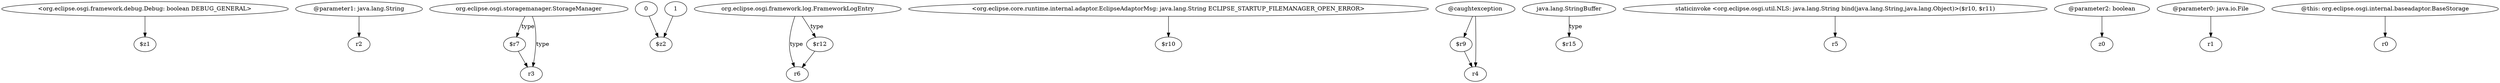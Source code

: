 digraph g {
0[label="<org.eclipse.osgi.framework.debug.Debug: boolean DEBUG_GENERAL>"]
1[label="$z1"]
0->1[label=""]
2[label="@parameter1: java.lang.String"]
3[label="r2"]
2->3[label=""]
4[label="org.eclipse.osgi.storagemanager.StorageManager"]
5[label="$r7"]
4->5[label="type"]
6[label="0"]
7[label="$z2"]
6->7[label=""]
8[label="1"]
8->7[label=""]
9[label="org.eclipse.osgi.framework.log.FrameworkLogEntry"]
10[label="r6"]
9->10[label="type"]
11[label="<org.eclipse.core.runtime.internal.adaptor.EclipseAdaptorMsg: java.lang.String ECLIPSE_STARTUP_FILEMANAGER_OPEN_ERROR>"]
12[label="$r10"]
11->12[label=""]
13[label="$r9"]
14[label="r4"]
13->14[label=""]
15[label="java.lang.StringBuffer"]
16[label="$r15"]
15->16[label="type"]
17[label="@caughtexception"]
17->14[label=""]
18[label="r3"]
5->18[label=""]
19[label="staticinvoke <org.eclipse.osgi.util.NLS: java.lang.String bind(java.lang.String,java.lang.Object)>($r10, $r11)"]
20[label="r5"]
19->20[label=""]
21[label="$r12"]
9->21[label="type"]
22[label="@parameter2: boolean"]
23[label="z0"]
22->23[label=""]
17->13[label=""]
24[label="@parameter0: java.io.File"]
25[label="r1"]
24->25[label=""]
21->10[label=""]
4->18[label="type"]
26[label="@this: org.eclipse.osgi.internal.baseadaptor.BaseStorage"]
27[label="r0"]
26->27[label=""]
}